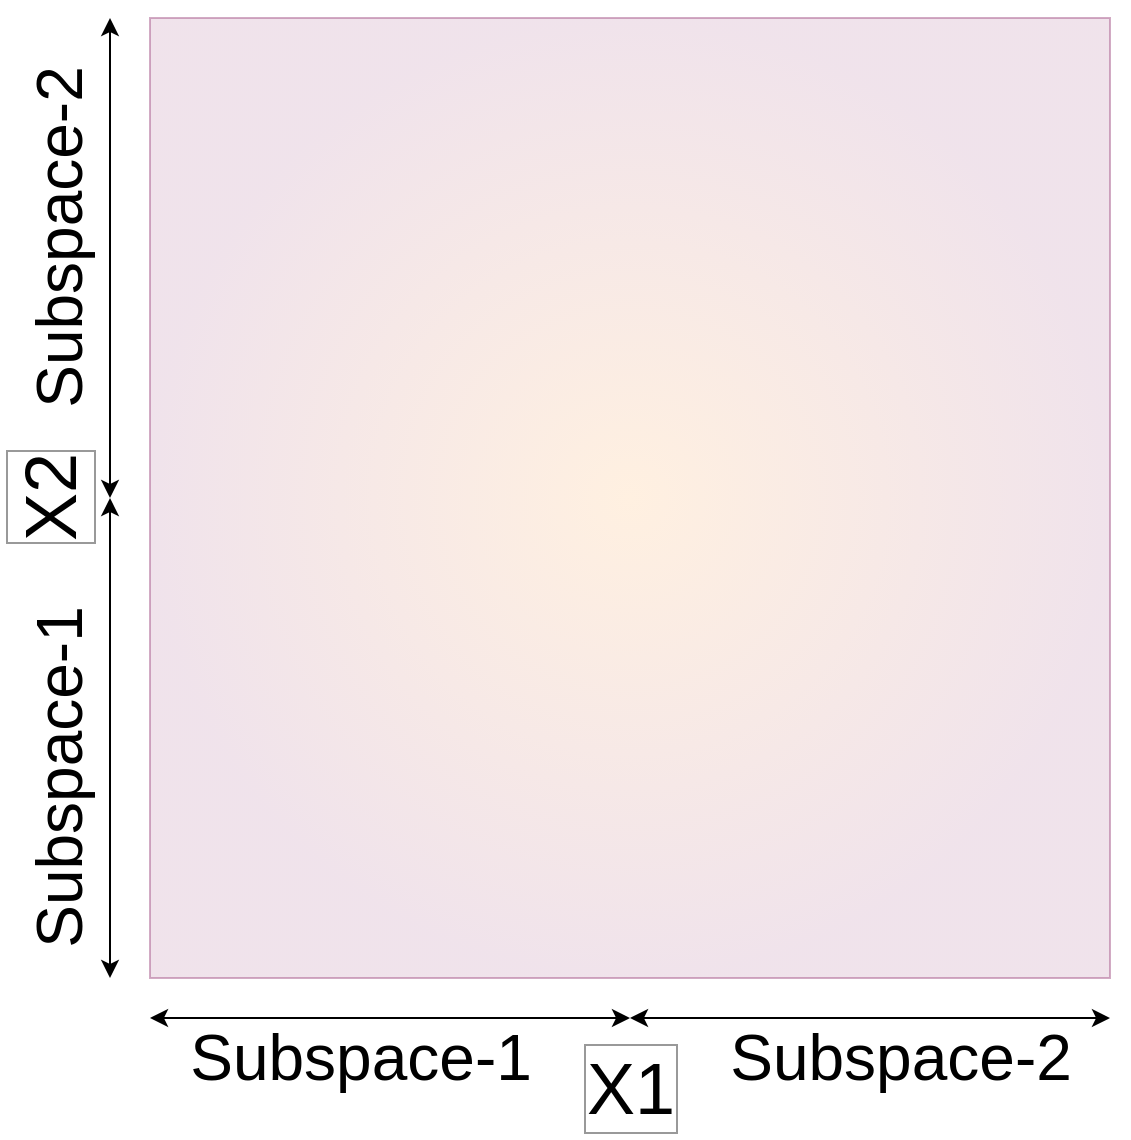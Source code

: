 <mxfile version="18.0.6" type="device" pages="7"><diagram id="ElnYHEI3mxM1vTTUpZhZ" name="Page-1"><mxGraphModel dx="1422" dy="878" grid="1" gridSize="10" guides="1" tooltips="1" connect="1" arrows="1" fold="1" page="1" pageScale="1" pageWidth="1169" pageHeight="827" math="0" shadow="0"><root><mxCell id="0"/><mxCell id="1" parent="0"/><mxCell id="AfuKtb81hfzeMKFYEJdh-1" value="" style="whiteSpace=wrap;html=1;aspect=fixed;fillColor=#ffe6cc;strokeColor=#B5739D;gradientColor=#E6D0DE;gradientDirection=radial;opacity=60;" parent="1" vertex="1"><mxGeometry x="320" y="120" width="480" height="480" as="geometry"/></mxCell><mxCell id="2DIjokHKBsW9UEJM3Tef-3" value="" style="endArrow=classic;startArrow=classic;html=1;rounded=0;fontSize=30;" parent="1" edge="1"><mxGeometry width="50" height="50" relative="1" as="geometry"><mxPoint x="300" y="120" as="sourcePoint"/><mxPoint x="300" y="360" as="targetPoint"/><Array as="points"/></mxGeometry></mxCell><mxCell id="2DIjokHKBsW9UEJM3Tef-4" value="" style="endArrow=classic;startArrow=classic;html=1;rounded=0;fontSize=30;" parent="1" edge="1"><mxGeometry width="50" height="50" relative="1" as="geometry"><mxPoint x="560" y="620" as="sourcePoint"/><mxPoint x="800" y="620" as="targetPoint"/><Array as="points"/></mxGeometry></mxCell><mxCell id="2DIjokHKBsW9UEJM3Tef-11" value="" style="endArrow=classic;startArrow=classic;html=1;rounded=0;fontSize=30;" parent="1" edge="1"><mxGeometry width="50" height="50" relative="1" as="geometry"><mxPoint x="300.0" y="360" as="sourcePoint"/><mxPoint x="300.0" y="600" as="targetPoint"/><Array as="points"/></mxGeometry></mxCell><mxCell id="2DIjokHKBsW9UEJM3Tef-12" value="" style="endArrow=classic;startArrow=classic;html=1;rounded=0;fontSize=30;" parent="1" edge="1"><mxGeometry width="50" height="50" relative="1" as="geometry"><mxPoint x="320" y="620" as="sourcePoint"/><mxPoint x="560" y="620" as="targetPoint"/><Array as="points"/></mxGeometry></mxCell><mxCell id="9VZF-QIj2ImUr0pt8Zn2-1" value="&lt;font style=&quot;font-size: 36px;&quot;&gt;X1&lt;/font&gt;" style="text;html=1;align=center;verticalAlign=middle;resizable=0;points=[];autosize=1;strokeColor=none;fillColor=none;fontSize=36;labelBorderColor=#999999;" vertex="1" parent="1"><mxGeometry x="530" y="630" width="60" height="50" as="geometry"/></mxCell><mxCell id="9VZF-QIj2ImUr0pt8Zn2-2" value="&lt;font style=&quot;font-size: 36px;&quot;&gt;X2&lt;/font&gt;" style="text;html=1;align=center;verticalAlign=middle;resizable=0;points=[];autosize=1;strokeColor=none;fillColor=none;rotation=270;fontSize=36;labelBackgroundColor=none;labelBorderColor=#999999;" vertex="1" parent="1"><mxGeometry x="240" y="335" width="60" height="50" as="geometry"/></mxCell><mxCell id="9VZF-QIj2ImUr0pt8Zn2-3" value="&lt;font style=&quot;font-size: 32px;&quot;&gt;Subspace-1&lt;/font&gt;" style="text;html=1;align=center;verticalAlign=middle;resizable=0;points=[];autosize=1;strokeColor=none;fillColor=none;fontSize=32;" vertex="1" parent="1"><mxGeometry x="330" y="620" width="190" height="40" as="geometry"/></mxCell><mxCell id="9VZF-QIj2ImUr0pt8Zn2-4" value="&lt;font style=&quot;font-size: 32px;&quot;&gt;Subspace-2&lt;/font&gt;" style="text;html=1;align=center;verticalAlign=middle;resizable=0;points=[];autosize=1;strokeColor=none;fillColor=none;fontSize=32;" vertex="1" parent="1"><mxGeometry x="600" y="620" width="190" height="40" as="geometry"/></mxCell><mxCell id="9VZF-QIj2ImUr0pt8Zn2-5" value="&lt;font style=&quot;font-size: 32px;&quot;&gt;Subspace-1&lt;/font&gt;" style="text;html=1;align=center;verticalAlign=middle;resizable=0;points=[];autosize=1;strokeColor=none;fillColor=none;fontSize=32;rotation=270;" vertex="1" parent="1"><mxGeometry x="180" y="480" width="190" height="40" as="geometry"/></mxCell><mxCell id="9VZF-QIj2ImUr0pt8Zn2-6" value="&lt;font style=&quot;font-size: 32px;&quot;&gt;Subspace-2&lt;/font&gt;" style="text;html=1;align=center;verticalAlign=middle;resizable=0;points=[];autosize=1;strokeColor=none;fillColor=none;fontSize=32;rotation=270;" vertex="1" parent="1"><mxGeometry x="180" y="210" width="190" height="40" as="geometry"/></mxCell></root></mxGraphModel></diagram><diagram id="sUQi1taEgjPFNK0h6j1f" name="Page-2"><mxGraphModel dx="1422" dy="878" grid="1" gridSize="10" guides="1" tooltips="1" connect="1" arrows="1" fold="1" page="1" pageScale="1" pageWidth="1169" pageHeight="827" math="0" shadow="0"><root><mxCell id="0"/><mxCell id="1" parent="0"/><mxCell id="tvGDMoRa_d8bLBgEKpin-1" value="" style="whiteSpace=wrap;html=1;aspect=fixed;fillColor=#f8cecc;strokeColor=#b85450;" parent="1" vertex="1"><mxGeometry x="320" y="360" width="240" height="240" as="geometry"/></mxCell><mxCell id="tvGDMoRa_d8bLBgEKpin-5" value="" style="whiteSpace=wrap;html=1;aspect=fixed;fillColor=#e1d5e7;strokeColor=#9673a6;" parent="1" vertex="1"><mxGeometry x="560" y="360" width="240" height="240" as="geometry"/></mxCell><mxCell id="tvGDMoRa_d8bLBgEKpin-6" value="" style="whiteSpace=wrap;html=1;aspect=fixed;fillColor=#d5e8d4;strokeColor=#82b366;" parent="1" vertex="1"><mxGeometry x="560" y="120" width="240" height="240" as="geometry"/></mxCell><mxCell id="tvGDMoRa_d8bLBgEKpin-7" value="" style="whiteSpace=wrap;html=1;aspect=fixed;fillColor=#dae8fc;strokeColor=#6c8ebf;" parent="1" vertex="1"><mxGeometry x="320" y="120" width="240" height="240" as="geometry"/></mxCell><mxCell id="XM6fPLBKi4hhbEWTSIRA-3" value="" style="endArrow=classic;startArrow=classic;html=1;rounded=0;fontSize=30;" parent="1" edge="1"><mxGeometry width="50" height="50" relative="1" as="geometry"><mxPoint x="300" y="120" as="sourcePoint"/><mxPoint x="300" y="360" as="targetPoint"/><Array as="points"/></mxGeometry></mxCell><mxCell id="XM6fPLBKi4hhbEWTSIRA-4" value="" style="endArrow=classic;startArrow=classic;html=1;rounded=0;fontSize=30;" parent="1" edge="1"><mxGeometry width="50" height="50" relative="1" as="geometry"><mxPoint x="560" y="620" as="sourcePoint"/><mxPoint x="800.0" y="620" as="targetPoint"/><Array as="points"/></mxGeometry></mxCell><mxCell id="XM6fPLBKi4hhbEWTSIRA-5" value="" style="endArrow=classic;startArrow=classic;html=1;rounded=0;fontSize=30;" parent="1" edge="1"><mxGeometry width="50" height="50" relative="1" as="geometry"><mxPoint x="300" y="360" as="sourcePoint"/><mxPoint x="300" y="600" as="targetPoint"/><Array as="points"/></mxGeometry></mxCell><mxCell id="XM6fPLBKi4hhbEWTSIRA-6" value="" style="endArrow=classic;startArrow=classic;html=1;rounded=0;fontSize=30;" parent="1" edge="1"><mxGeometry width="50" height="50" relative="1" as="geometry"><mxPoint x="320" y="620" as="sourcePoint"/><mxPoint x="560" y="620" as="targetPoint"/><Array as="points"/></mxGeometry></mxCell><mxCell id="negLbvEZMnfSb0t35b9x-1" value="&lt;font style=&quot;font-size: 32px;&quot;&gt;HS1&lt;/font&gt;" style="text;html=1;align=center;verticalAlign=middle;resizable=0;points=[];autosize=1;strokeColor=#b85450;fillColor=#f8cecc;fontSize=32;" parent="1" vertex="1"><mxGeometry x="380" y="490" width="80" height="40" as="geometry"/></mxCell><mxCell id="negLbvEZMnfSb0t35b9x-2" value="&lt;font style=&quot;font-size: 32px;&quot;&gt;HS2&lt;/font&gt;" style="text;html=1;align=center;verticalAlign=middle;resizable=0;points=[];autosize=1;strokeColor=#36393d;fillColor=#cce5ff;fontSize=32;" parent="1" vertex="1"><mxGeometry x="390" y="190" width="80" height="40" as="geometry"/></mxCell><mxCell id="negLbvEZMnfSb0t35b9x-3" value="&lt;font style=&quot;font-size: 32px;&quot;&gt;HS3&lt;/font&gt;" style="text;html=1;align=center;verticalAlign=middle;resizable=0;points=[];autosize=1;strokeColor=#9673a6;fillColor=#e1d5e7;fontSize=32;" parent="1" vertex="1"><mxGeometry x="650" y="490" width="80" height="40" as="geometry"/></mxCell><mxCell id="negLbvEZMnfSb0t35b9x-4" value="&lt;font style=&quot;font-size: 32px;&quot;&gt;HS4&lt;/font&gt;" style="text;html=1;align=center;verticalAlign=middle;resizable=0;points=[];autosize=1;strokeColor=#82b366;fillColor=#d5e8d4;fontSize=32;" parent="1" vertex="1"><mxGeometry x="650" y="190" width="80" height="40" as="geometry"/></mxCell><mxCell id="pWA8dsPiMyt-LvqGtSSJ-1" value="&lt;font style=&quot;font-size: 36px;&quot;&gt;X1&lt;/font&gt;" style="text;html=1;align=center;verticalAlign=middle;resizable=0;points=[];autosize=1;strokeColor=none;fillColor=none;fontSize=36;labelBorderColor=#999999;" vertex="1" parent="1"><mxGeometry x="530" y="630" width="60" height="50" as="geometry"/></mxCell><mxCell id="pWA8dsPiMyt-LvqGtSSJ-2" value="&lt;font style=&quot;font-size: 36px;&quot;&gt;X2&lt;/font&gt;" style="text;html=1;align=center;verticalAlign=middle;resizable=0;points=[];autosize=1;strokeColor=none;fillColor=none;rotation=270;fontSize=36;labelBackgroundColor=none;labelBorderColor=#999999;" vertex="1" parent="1"><mxGeometry x="240" y="335" width="60" height="50" as="geometry"/></mxCell><mxCell id="pWA8dsPiMyt-LvqGtSSJ-3" value="&lt;font style=&quot;font-size: 32px;&quot;&gt;Subspace-1&lt;/font&gt;" style="text;html=1;align=center;verticalAlign=middle;resizable=0;points=[];autosize=1;strokeColor=none;fillColor=none;fontSize=32;" vertex="1" parent="1"><mxGeometry x="330" y="620" width="190" height="40" as="geometry"/></mxCell><mxCell id="pWA8dsPiMyt-LvqGtSSJ-4" value="&lt;font style=&quot;font-size: 32px;&quot;&gt;Subspace-2&lt;/font&gt;" style="text;html=1;align=center;verticalAlign=middle;resizable=0;points=[];autosize=1;strokeColor=none;fillColor=none;fontSize=32;" vertex="1" parent="1"><mxGeometry x="600" y="620" width="190" height="40" as="geometry"/></mxCell><mxCell id="pWA8dsPiMyt-LvqGtSSJ-5" value="&lt;font style=&quot;font-size: 32px;&quot;&gt;Subspace-1&lt;/font&gt;" style="text;html=1;align=center;verticalAlign=middle;resizable=0;points=[];autosize=1;strokeColor=none;fillColor=none;fontSize=32;rotation=270;" vertex="1" parent="1"><mxGeometry x="180" y="480" width="190" height="40" as="geometry"/></mxCell><mxCell id="pWA8dsPiMyt-LvqGtSSJ-6" value="&lt;font style=&quot;font-size: 32px;&quot;&gt;Subspace-2&lt;/font&gt;" style="text;html=1;align=center;verticalAlign=middle;resizable=0;points=[];autosize=1;strokeColor=none;fillColor=none;fontSize=32;rotation=270;" vertex="1" parent="1"><mxGeometry x="180" y="210" width="190" height="40" as="geometry"/></mxCell></root></mxGraphModel></diagram><diagram id="O8rXvlXYL6Re5aSRyNkj" name="Page-3"><mxGraphModel dx="1422" dy="878" grid="1" gridSize="10" guides="1" tooltips="1" connect="1" arrows="1" fold="1" page="1" pageScale="1" pageWidth="1169" pageHeight="827" math="0" shadow="0"><root><mxCell id="0"/><mxCell id="1" parent="0"/><mxCell id="vTLWq0g12XaLExTCIFe9-1" value="" style="whiteSpace=wrap;html=1;aspect=fixed;fillColor=#f8cecc;strokeColor=#b85450;" parent="1" vertex="1"><mxGeometry x="320" y="360" width="240" height="240" as="geometry"/></mxCell><mxCell id="vTLWq0g12XaLExTCIFe9-2" value="" style="whiteSpace=wrap;html=1;aspect=fixed;fillColor=#e1d5e7;strokeColor=#9673a6;" parent="1" vertex="1"><mxGeometry x="560" y="360" width="240" height="240" as="geometry"/></mxCell><mxCell id="vTLWq0g12XaLExTCIFe9-3" value="" style="whiteSpace=wrap;html=1;aspect=fixed;fillColor=#d5e8d4;strokeColor=#82b366;" parent="1" vertex="1"><mxGeometry x="560" y="120" width="240" height="240" as="geometry"/></mxCell><mxCell id="vTLWq0g12XaLExTCIFe9-4" value="" style="whiteSpace=wrap;html=1;aspect=fixed;fillColor=#dae8fc;strokeColor=#6c8ebf;" parent="1" vertex="1"><mxGeometry x="320" y="120" width="240" height="240" as="geometry"/></mxCell><mxCell id="vTLWq0g12XaLExTCIFe9-7" value="" style="endArrow=classic;startArrow=classic;html=1;rounded=0;fontSize=30;" parent="1" edge="1"><mxGeometry width="50" height="50" relative="1" as="geometry"><mxPoint x="300" y="120" as="sourcePoint"/><mxPoint x="300" y="360" as="targetPoint"/><Array as="points"/></mxGeometry></mxCell><mxCell id="vTLWq0g12XaLExTCIFe9-8" value="" style="endArrow=classic;startArrow=classic;html=1;rounded=0;fontSize=30;" parent="1" edge="1"><mxGeometry width="50" height="50" relative="1" as="geometry"><mxPoint x="560" y="620" as="sourcePoint"/><mxPoint x="800.0" y="620" as="targetPoint"/><Array as="points"/></mxGeometry></mxCell><mxCell id="vTLWq0g12XaLExTCIFe9-9" value="" style="endArrow=classic;startArrow=classic;html=1;rounded=0;fontSize=30;" parent="1" edge="1"><mxGeometry width="50" height="50" relative="1" as="geometry"><mxPoint x="300" y="360" as="sourcePoint"/><mxPoint x="300" y="600" as="targetPoint"/><Array as="points"/></mxGeometry></mxCell><mxCell id="vTLWq0g12XaLExTCIFe9-10" value="" style="endArrow=classic;startArrow=classic;html=1;rounded=0;fontSize=30;" parent="1" edge="1"><mxGeometry width="50" height="50" relative="1" as="geometry"><mxPoint x="320" y="620" as="sourcePoint"/><mxPoint x="560" y="620" as="targetPoint"/><Array as="points"/></mxGeometry></mxCell><mxCell id="vTLWq0g12XaLExTCIFe9-15" value="" style="ellipse;whiteSpace=wrap;html=1;aspect=fixed;fontSize=18;fillColor=#fa6800;fontColor=#000000;strokeColor=#C73500;" parent="1" vertex="1"><mxGeometry x="480" y="410" width="20" height="20" as="geometry"/></mxCell><mxCell id="JeIKyPTKNUX3Re0qPLsU-1" value="&lt;font style=&quot;font-size: 36px;&quot;&gt;X1&lt;/font&gt;" style="text;html=1;align=center;verticalAlign=middle;resizable=0;points=[];autosize=1;strokeColor=none;fillColor=none;fontSize=36;labelBorderColor=#999999;" vertex="1" parent="1"><mxGeometry x="530" y="630" width="60" height="50" as="geometry"/></mxCell><mxCell id="JeIKyPTKNUX3Re0qPLsU-2" value="&lt;font style=&quot;font-size: 36px;&quot;&gt;X2&lt;/font&gt;" style="text;html=1;align=center;verticalAlign=middle;resizable=0;points=[];autosize=1;strokeColor=none;fillColor=none;rotation=270;fontSize=36;labelBackgroundColor=none;labelBorderColor=#999999;" vertex="1" parent="1"><mxGeometry x="240" y="335" width="60" height="50" as="geometry"/></mxCell><mxCell id="JeIKyPTKNUX3Re0qPLsU-3" value="&lt;font style=&quot;font-size: 32px;&quot;&gt;Subspace-1&lt;/font&gt;" style="text;html=1;align=center;verticalAlign=middle;resizable=0;points=[];autosize=1;strokeColor=none;fillColor=none;fontSize=32;" vertex="1" parent="1"><mxGeometry x="330" y="620" width="190" height="40" as="geometry"/></mxCell><mxCell id="JeIKyPTKNUX3Re0qPLsU-4" value="&lt;font style=&quot;font-size: 32px;&quot;&gt;Subspace-2&lt;/font&gt;" style="text;html=1;align=center;verticalAlign=middle;resizable=0;points=[];autosize=1;strokeColor=none;fillColor=none;fontSize=32;" vertex="1" parent="1"><mxGeometry x="600" y="620" width="190" height="40" as="geometry"/></mxCell><mxCell id="JeIKyPTKNUX3Re0qPLsU-5" value="&lt;font style=&quot;font-size: 32px;&quot;&gt;Subspace-1&lt;/font&gt;" style="text;html=1;align=center;verticalAlign=middle;resizable=0;points=[];autosize=1;strokeColor=none;fillColor=none;fontSize=32;rotation=270;" vertex="1" parent="1"><mxGeometry x="180" y="480" width="190" height="40" as="geometry"/></mxCell><mxCell id="JeIKyPTKNUX3Re0qPLsU-6" value="&lt;font style=&quot;font-size: 32px;&quot;&gt;Subspace-2&lt;/font&gt;" style="text;html=1;align=center;verticalAlign=middle;resizable=0;points=[];autosize=1;strokeColor=none;fillColor=none;fontSize=32;rotation=270;" vertex="1" parent="1"><mxGeometry x="180" y="210" width="190" height="40" as="geometry"/></mxCell><mxCell id="GL9nJ6NZv_59mzZIu3yF-1" value="&lt;font style=&quot;font-size: 32px;&quot;&gt;HS1&lt;/font&gt;" style="text;html=1;align=center;verticalAlign=middle;resizable=0;points=[];autosize=1;strokeColor=#b85450;fillColor=#f8cecc;fontSize=32;" vertex="1" parent="1"><mxGeometry x="380" y="490" width="80" height="40" as="geometry"/></mxCell><mxCell id="GL9nJ6NZv_59mzZIu3yF-2" value="&lt;font style=&quot;font-size: 32px;&quot;&gt;HS2&lt;/font&gt;" style="text;html=1;align=center;verticalAlign=middle;resizable=0;points=[];autosize=1;strokeColor=#36393d;fillColor=#cce5ff;fontSize=32;" vertex="1" parent="1"><mxGeometry x="390" y="190" width="80" height="40" as="geometry"/></mxCell><mxCell id="GL9nJ6NZv_59mzZIu3yF-3" value="&lt;font style=&quot;font-size: 32px;&quot;&gt;HS3&lt;/font&gt;" style="text;html=1;align=center;verticalAlign=middle;resizable=0;points=[];autosize=1;strokeColor=#9673a6;fillColor=#e1d5e7;fontSize=32;" vertex="1" parent="1"><mxGeometry x="650" y="490" width="80" height="40" as="geometry"/></mxCell><mxCell id="GL9nJ6NZv_59mzZIu3yF-4" value="&lt;font style=&quot;font-size: 32px;&quot;&gt;HS4&lt;/font&gt;" style="text;html=1;align=center;verticalAlign=middle;resizable=0;points=[];autosize=1;strokeColor=#82b366;fillColor=#d5e8d4;fontSize=32;" vertex="1" parent="1"><mxGeometry x="650" y="190" width="80" height="40" as="geometry"/></mxCell></root></mxGraphModel></diagram><diagram id="b6Umawn3lmsM6R0josmm" name="Page-4"><mxGraphModel dx="1422" dy="878" grid="1" gridSize="10" guides="1" tooltips="1" connect="1" arrows="1" fold="1" page="1" pageScale="1" pageWidth="1169" pageHeight="827" math="0" shadow="0"><root><mxCell id="0"/><mxCell id="1" parent="0"/><mxCell id="8k6ksX52Wn0HaSlS7NCO-1" value="" style="whiteSpace=wrap;html=1;aspect=fixed;fillColor=#f8cecc;strokeColor=#b85450;" parent="1" vertex="1"><mxGeometry x="320" y="360" width="240" height="240" as="geometry"/></mxCell><mxCell id="8k6ksX52Wn0HaSlS7NCO-2" value="" style="whiteSpace=wrap;html=1;aspect=fixed;fillColor=#e1d5e7;strokeColor=#9673a6;" parent="1" vertex="1"><mxGeometry x="560" y="360" width="240" height="240" as="geometry"/></mxCell><mxCell id="8k6ksX52Wn0HaSlS7NCO-3" value="" style="whiteSpace=wrap;html=1;aspect=fixed;fillColor=#d5e8d4;strokeColor=#82b366;" parent="1" vertex="1"><mxGeometry x="560" y="120" width="240" height="240" as="geometry"/></mxCell><mxCell id="8k6ksX52Wn0HaSlS7NCO-4" value="" style="whiteSpace=wrap;html=1;aspect=fixed;fillColor=#dae8fc;strokeColor=#6c8ebf;" parent="1" vertex="1"><mxGeometry x="320" y="120" width="240" height="240" as="geometry"/></mxCell><mxCell id="8k6ksX52Wn0HaSlS7NCO-7" value="" style="endArrow=classic;startArrow=classic;html=1;rounded=0;fontSize=30;" parent="1" edge="1"><mxGeometry width="50" height="50" relative="1" as="geometry"><mxPoint x="300" y="120" as="sourcePoint"/><mxPoint x="300" y="360" as="targetPoint"/><Array as="points"/></mxGeometry></mxCell><mxCell id="8k6ksX52Wn0HaSlS7NCO-8" value="" style="endArrow=classic;startArrow=classic;html=1;rounded=0;fontSize=30;" parent="1" edge="1"><mxGeometry width="50" height="50" relative="1" as="geometry"><mxPoint x="560" y="620" as="sourcePoint"/><mxPoint x="800.0" y="620" as="targetPoint"/><Array as="points"/></mxGeometry></mxCell><mxCell id="8k6ksX52Wn0HaSlS7NCO-9" value="" style="endArrow=classic;startArrow=classic;html=1;rounded=0;fontSize=30;" parent="1" edge="1"><mxGeometry width="50" height="50" relative="1" as="geometry"><mxPoint x="300" y="360" as="sourcePoint"/><mxPoint x="300" y="600" as="targetPoint"/><Array as="points"/></mxGeometry></mxCell><mxCell id="8k6ksX52Wn0HaSlS7NCO-10" value="" style="endArrow=classic;startArrow=classic;html=1;rounded=0;fontSize=30;" parent="1" edge="1"><mxGeometry width="50" height="50" relative="1" as="geometry"><mxPoint x="320" y="620" as="sourcePoint"/><mxPoint x="560" y="620" as="targetPoint"/><Array as="points"/></mxGeometry></mxCell><mxCell id="8k6ksX52Wn0HaSlS7NCO-15" value="" style="ellipse;whiteSpace=wrap;html=1;aspect=fixed;fontSize=18;fillColor=#fa6800;fontColor=#000000;strokeColor=#C73500;" parent="1" vertex="1"><mxGeometry x="480" y="410" width="20" height="20" as="geometry"/></mxCell><mxCell id="8k6ksX52Wn0HaSlS7NCO-16" value="" style="ellipse;whiteSpace=wrap;html=1;aspect=fixed;fontSize=18;fillColor=#f0a30a;fontColor=#000000;strokeColor=#BD7000;" parent="1" vertex="1"><mxGeometry x="585" y="370" width="20" height="20" as="geometry"/></mxCell><mxCell id="YZmVvcAnGnjxjG5A6Dj2-1" value="&lt;font style=&quot;font-size: 36px;&quot;&gt;X1&lt;/font&gt;" style="text;html=1;align=center;verticalAlign=middle;resizable=0;points=[];autosize=1;strokeColor=none;fillColor=none;fontSize=36;labelBorderColor=#999999;" vertex="1" parent="1"><mxGeometry x="530" y="630" width="60" height="50" as="geometry"/></mxCell><mxCell id="YZmVvcAnGnjxjG5A6Dj2-2" value="&lt;font style=&quot;font-size: 36px;&quot;&gt;X2&lt;/font&gt;" style="text;html=1;align=center;verticalAlign=middle;resizable=0;points=[];autosize=1;strokeColor=none;fillColor=none;rotation=270;fontSize=36;labelBackgroundColor=none;labelBorderColor=#999999;" vertex="1" parent="1"><mxGeometry x="240" y="335" width="60" height="50" as="geometry"/></mxCell><mxCell id="YZmVvcAnGnjxjG5A6Dj2-3" value="&lt;font style=&quot;font-size: 32px;&quot;&gt;Subspace-1&lt;/font&gt;" style="text;html=1;align=center;verticalAlign=middle;resizable=0;points=[];autosize=1;strokeColor=none;fillColor=none;fontSize=32;" vertex="1" parent="1"><mxGeometry x="330" y="620" width="190" height="40" as="geometry"/></mxCell><mxCell id="YZmVvcAnGnjxjG5A6Dj2-4" value="&lt;font style=&quot;font-size: 32px;&quot;&gt;Subspace-2&lt;/font&gt;" style="text;html=1;align=center;verticalAlign=middle;resizable=0;points=[];autosize=1;strokeColor=none;fillColor=none;fontSize=32;" vertex="1" parent="1"><mxGeometry x="600" y="620" width="190" height="40" as="geometry"/></mxCell><mxCell id="YZmVvcAnGnjxjG5A6Dj2-5" value="&lt;font style=&quot;font-size: 32px;&quot;&gt;Subspace-1&lt;/font&gt;" style="text;html=1;align=center;verticalAlign=middle;resizable=0;points=[];autosize=1;strokeColor=none;fillColor=none;fontSize=32;rotation=270;" vertex="1" parent="1"><mxGeometry x="180" y="480" width="190" height="40" as="geometry"/></mxCell><mxCell id="YZmVvcAnGnjxjG5A6Dj2-6" value="&lt;font style=&quot;font-size: 32px;&quot;&gt;Subspace-2&lt;/font&gt;" style="text;html=1;align=center;verticalAlign=middle;resizable=0;points=[];autosize=1;strokeColor=none;fillColor=none;fontSize=32;rotation=270;" vertex="1" parent="1"><mxGeometry x="180" y="210" width="190" height="40" as="geometry"/></mxCell><mxCell id="UyX8H6g3U9CVt3m8x-L4-1" value="&lt;font style=&quot;font-size: 32px;&quot;&gt;HS1&lt;/font&gt;" style="text;html=1;align=center;verticalAlign=middle;resizable=0;points=[];autosize=1;strokeColor=#b85450;fillColor=#f8cecc;fontSize=32;" vertex="1" parent="1"><mxGeometry x="380" y="490" width="80" height="40" as="geometry"/></mxCell><mxCell id="UyX8H6g3U9CVt3m8x-L4-2" value="&lt;font style=&quot;font-size: 32px;&quot;&gt;HS2&lt;/font&gt;" style="text;html=1;align=center;verticalAlign=middle;resizable=0;points=[];autosize=1;strokeColor=#36393d;fillColor=#cce5ff;fontSize=32;" vertex="1" parent="1"><mxGeometry x="390" y="190" width="80" height="40" as="geometry"/></mxCell><mxCell id="UyX8H6g3U9CVt3m8x-L4-3" value="&lt;font style=&quot;font-size: 32px;&quot;&gt;HS3&lt;/font&gt;" style="text;html=1;align=center;verticalAlign=middle;resizable=0;points=[];autosize=1;strokeColor=#9673a6;fillColor=#e1d5e7;fontSize=32;" vertex="1" parent="1"><mxGeometry x="650" y="490" width="80" height="40" as="geometry"/></mxCell><mxCell id="UyX8H6g3U9CVt3m8x-L4-4" value="&lt;font style=&quot;font-size: 32px;&quot;&gt;HS4&lt;/font&gt;" style="text;html=1;align=center;verticalAlign=middle;resizable=0;points=[];autosize=1;strokeColor=#82b366;fillColor=#d5e8d4;fontSize=32;" vertex="1" parent="1"><mxGeometry x="650" y="190" width="80" height="40" as="geometry"/></mxCell></root></mxGraphModel></diagram><diagram name="Page-4-1" id="h9-1anKpIBwFyiSqEiPj"><mxGraphModel dx="1422" dy="878" grid="1" gridSize="10" guides="1" tooltips="1" connect="1" arrows="1" fold="1" page="1" pageScale="1" pageWidth="1169" pageHeight="827" math="0" shadow="0"><root><mxCell id="YgynpMrSNOo2MmpRCGaD-0"/><mxCell id="YgynpMrSNOo2MmpRCGaD-1" parent="YgynpMrSNOo2MmpRCGaD-0"/><mxCell id="YgynpMrSNOo2MmpRCGaD-2" value="" style="whiteSpace=wrap;html=1;aspect=fixed;fillColor=#f8cecc;strokeColor=#b85450;" parent="YgynpMrSNOo2MmpRCGaD-1" vertex="1"><mxGeometry x="320" y="360" width="240" height="240" as="geometry"/></mxCell><mxCell id="YgynpMrSNOo2MmpRCGaD-3" value="" style="whiteSpace=wrap;html=1;aspect=fixed;fillColor=#e1d5e7;strokeColor=#9673a6;" parent="YgynpMrSNOo2MmpRCGaD-1" vertex="1"><mxGeometry x="570" y="360" width="240" height="240" as="geometry"/></mxCell><mxCell id="YgynpMrSNOo2MmpRCGaD-4" value="" style="whiteSpace=wrap;html=1;aspect=fixed;fillColor=#d5e8d4;strokeColor=#82b366;" parent="YgynpMrSNOo2MmpRCGaD-1" vertex="1"><mxGeometry x="570" y="120" width="240" height="240" as="geometry"/></mxCell><mxCell id="YgynpMrSNOo2MmpRCGaD-5" value="" style="whiteSpace=wrap;html=1;aspect=fixed;fillColor=#dae8fc;strokeColor=#6c8ebf;" parent="YgynpMrSNOo2MmpRCGaD-1" vertex="1"><mxGeometry x="320" y="120" width="240" height="240" as="geometry"/></mxCell><mxCell id="YgynpMrSNOo2MmpRCGaD-8" value="" style="endArrow=classic;startArrow=classic;html=1;rounded=0;fontSize=30;" parent="YgynpMrSNOo2MmpRCGaD-1" edge="1"><mxGeometry width="50" height="50" relative="1" as="geometry"><mxPoint x="300" y="120" as="sourcePoint"/><mxPoint x="300" y="360" as="targetPoint"/><Array as="points"/></mxGeometry></mxCell><mxCell id="YgynpMrSNOo2MmpRCGaD-9" value="" style="endArrow=classic;startArrow=classic;html=1;rounded=0;fontSize=30;" parent="YgynpMrSNOo2MmpRCGaD-1" edge="1"><mxGeometry width="50" height="50" relative="1" as="geometry"><mxPoint x="570" y="620" as="sourcePoint"/><mxPoint x="810.0" y="620" as="targetPoint"/><Array as="points"/></mxGeometry></mxCell><mxCell id="YgynpMrSNOo2MmpRCGaD-10" value="" style="endArrow=classic;startArrow=classic;html=1;rounded=0;fontSize=30;" parent="YgynpMrSNOo2MmpRCGaD-1" edge="1"><mxGeometry width="50" height="50" relative="1" as="geometry"><mxPoint x="300" y="360" as="sourcePoint"/><mxPoint x="300" y="600" as="targetPoint"/><Array as="points"/></mxGeometry></mxCell><mxCell id="YgynpMrSNOo2MmpRCGaD-11" value="" style="endArrow=classic;startArrow=classic;html=1;rounded=0;fontSize=30;" parent="YgynpMrSNOo2MmpRCGaD-1" edge="1"><mxGeometry width="50" height="50" relative="1" as="geometry"><mxPoint x="320" y="620" as="sourcePoint"/><mxPoint x="560" y="620" as="targetPoint"/><Array as="points"/></mxGeometry></mxCell><mxCell id="YgynpMrSNOo2MmpRCGaD-16" value="" style="ellipse;whiteSpace=wrap;html=1;aspect=fixed;fontSize=18;fillColor=#fa6800;fontColor=#000000;strokeColor=#C73500;" parent="YgynpMrSNOo2MmpRCGaD-1" vertex="1"><mxGeometry x="480" y="410" width="20" height="20" as="geometry"/></mxCell><mxCell id="YgynpMrSNOo2MmpRCGaD-17" value="" style="ellipse;whiteSpace=wrap;html=1;aspect=fixed;fontSize=18;fillColor=#f0a30a;fontColor=#000000;strokeColor=#BD7000;" parent="YgynpMrSNOo2MmpRCGaD-1" vertex="1"><mxGeometry x="585" y="370" width="20" height="20" as="geometry"/></mxCell><mxCell id="ukgvrQzZj60zChGEahmg-6" value="&lt;font style=&quot;font-size: 36px;&quot;&gt;X1&lt;/font&gt;" style="text;html=1;align=center;verticalAlign=middle;resizable=0;points=[];autosize=1;strokeColor=none;fillColor=none;fontSize=36;labelBorderColor=#999999;" vertex="1" parent="YgynpMrSNOo2MmpRCGaD-1"><mxGeometry x="535" y="630" width="60" height="50" as="geometry"/></mxCell><mxCell id="ukgvrQzZj60zChGEahmg-7" value="&lt;font style=&quot;font-size: 36px;&quot;&gt;X2&lt;/font&gt;" style="text;html=1;align=center;verticalAlign=middle;resizable=0;points=[];autosize=1;strokeColor=none;fillColor=none;rotation=270;fontSize=36;labelBackgroundColor=none;labelBorderColor=#999999;" vertex="1" parent="YgynpMrSNOo2MmpRCGaD-1"><mxGeometry x="245" y="335" width="60" height="50" as="geometry"/></mxCell><mxCell id="ukgvrQzZj60zChGEahmg-8" value="&lt;font style=&quot;font-size: 32px;&quot;&gt;Subspace-1&lt;/font&gt;" style="text;html=1;align=center;verticalAlign=middle;resizable=0;points=[];autosize=1;strokeColor=none;fillColor=none;fontSize=32;" vertex="1" parent="YgynpMrSNOo2MmpRCGaD-1"><mxGeometry x="335" y="620" width="190" height="40" as="geometry"/></mxCell><mxCell id="ukgvrQzZj60zChGEahmg-9" value="&lt;font style=&quot;font-size: 32px;&quot;&gt;Subspace-2&lt;/font&gt;" style="text;html=1;align=center;verticalAlign=middle;resizable=0;points=[];autosize=1;strokeColor=none;fillColor=none;fontSize=32;" vertex="1" parent="YgynpMrSNOo2MmpRCGaD-1"><mxGeometry x="605" y="620" width="190" height="40" as="geometry"/></mxCell><mxCell id="ukgvrQzZj60zChGEahmg-10" value="&lt;font style=&quot;font-size: 32px;&quot;&gt;Subspace-1&lt;/font&gt;" style="text;html=1;align=center;verticalAlign=middle;resizable=0;points=[];autosize=1;strokeColor=none;fillColor=none;fontSize=32;rotation=270;" vertex="1" parent="YgynpMrSNOo2MmpRCGaD-1"><mxGeometry x="185" y="480" width="190" height="40" as="geometry"/></mxCell><mxCell id="ukgvrQzZj60zChGEahmg-11" value="&lt;font style=&quot;font-size: 32px;&quot;&gt;Subspace-2&lt;/font&gt;" style="text;html=1;align=center;verticalAlign=middle;resizable=0;points=[];autosize=1;strokeColor=none;fillColor=none;fontSize=32;rotation=270;" vertex="1" parent="YgynpMrSNOo2MmpRCGaD-1"><mxGeometry x="185" y="210" width="190" height="40" as="geometry"/></mxCell><mxCell id="Vn74SUlAUAFxPsNtimjm-0" value="&lt;font style=&quot;font-size: 32px;&quot;&gt;HS1&lt;/font&gt;" style="text;html=1;align=center;verticalAlign=middle;resizable=0;points=[];autosize=1;strokeColor=#b85450;fillColor=#f8cecc;fontSize=32;" vertex="1" parent="YgynpMrSNOo2MmpRCGaD-1"><mxGeometry x="380" y="490" width="80" height="40" as="geometry"/></mxCell><mxCell id="Vn74SUlAUAFxPsNtimjm-1" value="&lt;font style=&quot;font-size: 32px;&quot;&gt;HS2&lt;/font&gt;" style="text;html=1;align=center;verticalAlign=middle;resizable=0;points=[];autosize=1;strokeColor=#36393d;fillColor=#cce5ff;fontSize=32;" vertex="1" parent="YgynpMrSNOo2MmpRCGaD-1"><mxGeometry x="390" y="190" width="80" height="40" as="geometry"/></mxCell><mxCell id="Vn74SUlAUAFxPsNtimjm-2" value="&lt;font style=&quot;font-size: 32px;&quot;&gt;HS3&lt;/font&gt;" style="text;html=1;align=center;verticalAlign=middle;resizable=0;points=[];autosize=1;strokeColor=#9673a6;fillColor=#e1d5e7;fontSize=32;" vertex="1" parent="YgynpMrSNOo2MmpRCGaD-1"><mxGeometry x="660" y="490" width="80" height="40" as="geometry"/></mxCell><mxCell id="Vn74SUlAUAFxPsNtimjm-3" value="&lt;font style=&quot;font-size: 32px;&quot;&gt;HS4&lt;/font&gt;" style="text;html=1;align=center;verticalAlign=middle;resizable=0;points=[];autosize=1;strokeColor=#82b366;fillColor=#d5e8d4;fontSize=32;" vertex="1" parent="YgynpMrSNOo2MmpRCGaD-1"><mxGeometry x="660" y="190" width="80" height="40" as="geometry"/></mxCell></root></mxGraphModel></diagram><diagram id="oUDJQQlySxCPHGT7xHRh" name="Page-5"><mxGraphModel dx="1422" dy="878" grid="1" gridSize="10" guides="1" tooltips="1" connect="1" arrows="1" fold="1" page="1" pageScale="1" pageWidth="1169" pageHeight="827" math="0" shadow="0"><root><mxCell id="0"/><mxCell id="1" parent="0"/><mxCell id="zfGyDqQLoP85mWfw-mJ6-1" value="" style="whiteSpace=wrap;html=1;aspect=fixed;fillColor=#f8cecc;strokeColor=#b85450;" parent="1" vertex="1"><mxGeometry x="320" y="360" width="240" height="240" as="geometry"/></mxCell><mxCell id="zfGyDqQLoP85mWfw-mJ6-2" value="" style="whiteSpace=wrap;html=1;aspect=fixed;fillColor=#e1d5e7;strokeColor=#9673a6;" parent="1" vertex="1"><mxGeometry x="570" y="360" width="240" height="240" as="geometry"/></mxCell><mxCell id="zfGyDqQLoP85mWfw-mJ6-3" value="" style="whiteSpace=wrap;html=1;aspect=fixed;fillColor=#d5e8d4;strokeColor=#82b366;" parent="1" vertex="1"><mxGeometry x="570" y="120" width="240" height="240" as="geometry"/></mxCell><mxCell id="zfGyDqQLoP85mWfw-mJ6-4" value="" style="whiteSpace=wrap;html=1;aspect=fixed;fillColor=#dae8fc;strokeColor=#6c8ebf;" parent="1" vertex="1"><mxGeometry x="320" y="120" width="240" height="240" as="geometry"/></mxCell><mxCell id="zfGyDqQLoP85mWfw-mJ6-7" value="" style="endArrow=classic;startArrow=classic;html=1;rounded=0;fontSize=30;" parent="1" edge="1"><mxGeometry width="50" height="50" relative="1" as="geometry"><mxPoint x="300" y="120" as="sourcePoint"/><mxPoint x="300" y="360" as="targetPoint"/><Array as="points"/></mxGeometry></mxCell><mxCell id="zfGyDqQLoP85mWfw-mJ6-8" value="" style="endArrow=classic;startArrow=classic;html=1;rounded=0;fontSize=30;" parent="1" edge="1"><mxGeometry width="50" height="50" relative="1" as="geometry"><mxPoint x="570" y="620" as="sourcePoint"/><mxPoint x="810.0" y="620" as="targetPoint"/><Array as="points"/></mxGeometry></mxCell><mxCell id="zfGyDqQLoP85mWfw-mJ6-9" value="" style="endArrow=classic;startArrow=classic;html=1;rounded=0;fontSize=30;" parent="1" edge="1"><mxGeometry width="50" height="50" relative="1" as="geometry"><mxPoint x="300" y="360" as="sourcePoint"/><mxPoint x="300" y="600" as="targetPoint"/><Array as="points"/></mxGeometry></mxCell><mxCell id="zfGyDqQLoP85mWfw-mJ6-10" value="" style="endArrow=classic;startArrow=classic;html=1;rounded=0;fontSize=30;" parent="1" edge="1"><mxGeometry width="50" height="50" relative="1" as="geometry"><mxPoint x="320" y="620" as="sourcePoint"/><mxPoint x="560" y="620" as="targetPoint"/><Array as="points"/></mxGeometry></mxCell><mxCell id="zfGyDqQLoP85mWfw-mJ6-15" value="" style="ellipse;whiteSpace=wrap;html=1;aspect=fixed;fontSize=18;fillColor=#fa6800;fontColor=#000000;strokeColor=#C73500;" parent="1" vertex="1"><mxGeometry x="480" y="410" width="20" height="20" as="geometry"/></mxCell><mxCell id="zfGyDqQLoP85mWfw-mJ6-16" value="" style="ellipse;whiteSpace=wrap;html=1;aspect=fixed;fontSize=18;fillColor=#f0a30a;fontColor=#000000;strokeColor=#BD7000;" parent="1" vertex="1"><mxGeometry x="595" y="370" width="20" height="20" as="geometry"/></mxCell><mxCell id="zfGyDqQLoP85mWfw-mJ6-18" value="" style="ellipse;whiteSpace=wrap;html=1;aspect=fixed;fontSize=18;fillColor=#e3c800;fontColor=#000000;strokeColor=#B09500;" parent="1" vertex="1"><mxGeometry x="510" y="480" width="20" height="20" as="geometry"/></mxCell><mxCell id="F-XXjpR5FzhRDubAKh-j-1" value="" style="ellipse;whiteSpace=wrap;html=1;aspect=fixed;fontSize=18;fillColor=#f0a30a;fontColor=#000000;strokeColor=#BD7000;" parent="1" vertex="1"><mxGeometry x="595" y="370" width="20" height="20" as="geometry"/></mxCell><mxCell id="F-XXjpR5FzhRDubAKh-j-2" value="" style="ellipse;whiteSpace=wrap;html=1;aspect=fixed;fontSize=18;fillColor=#76608a;fontColor=#ffffff;strokeColor=#432D57;" parent="1" vertex="1"><mxGeometry x="640" y="320" width="20" height="20" as="geometry"/></mxCell><mxCell id="Ax6xdldVFrBGy3D9CLx_-1" value="&lt;font style=&quot;font-size: 36px;&quot;&gt;X1&lt;/font&gt;" style="text;html=1;align=center;verticalAlign=middle;resizable=0;points=[];autosize=1;strokeColor=none;fillColor=none;fontSize=36;labelBorderColor=#999999;" vertex="1" parent="1"><mxGeometry x="530" y="630" width="60" height="50" as="geometry"/></mxCell><mxCell id="Ax6xdldVFrBGy3D9CLx_-2" value="&lt;font style=&quot;font-size: 36px;&quot;&gt;X2&lt;/font&gt;" style="text;html=1;align=center;verticalAlign=middle;resizable=0;points=[];autosize=1;strokeColor=none;fillColor=none;rotation=270;fontSize=36;labelBackgroundColor=none;labelBorderColor=#999999;" vertex="1" parent="1"><mxGeometry x="240" y="335" width="60" height="50" as="geometry"/></mxCell><mxCell id="Ax6xdldVFrBGy3D9CLx_-3" value="&lt;font style=&quot;font-size: 32px;&quot;&gt;Subspace-1&lt;/font&gt;" style="text;html=1;align=center;verticalAlign=middle;resizable=0;points=[];autosize=1;strokeColor=none;fillColor=none;fontSize=32;" vertex="1" parent="1"><mxGeometry x="330" y="620" width="190" height="40" as="geometry"/></mxCell><mxCell id="Ax6xdldVFrBGy3D9CLx_-4" value="&lt;font style=&quot;font-size: 32px;&quot;&gt;Subspace-2&lt;/font&gt;" style="text;html=1;align=center;verticalAlign=middle;resizable=0;points=[];autosize=1;strokeColor=none;fillColor=none;fontSize=32;" vertex="1" parent="1"><mxGeometry x="600" y="620" width="190" height="40" as="geometry"/></mxCell><mxCell id="Ax6xdldVFrBGy3D9CLx_-5" value="&lt;font style=&quot;font-size: 32px;&quot;&gt;Subspace-1&lt;/font&gt;" style="text;html=1;align=center;verticalAlign=middle;resizable=0;points=[];autosize=1;strokeColor=none;fillColor=none;fontSize=32;rotation=270;" vertex="1" parent="1"><mxGeometry x="180" y="480" width="190" height="40" as="geometry"/></mxCell><mxCell id="Ax6xdldVFrBGy3D9CLx_-6" value="&lt;font style=&quot;font-size: 32px;&quot;&gt;Subspace-2&lt;/font&gt;" style="text;html=1;align=center;verticalAlign=middle;resizable=0;points=[];autosize=1;strokeColor=none;fillColor=none;fontSize=32;rotation=270;" vertex="1" parent="1"><mxGeometry x="180" y="210" width="190" height="40" as="geometry"/></mxCell><mxCell id="VHsYNN1DJnPIZXM56QBb-1" value="&lt;font style=&quot;font-size: 32px;&quot;&gt;HS1&lt;/font&gt;" style="text;html=1;align=center;verticalAlign=middle;resizable=0;points=[];autosize=1;strokeColor=#b85450;fillColor=#f8cecc;fontSize=32;" vertex="1" parent="1"><mxGeometry x="380" y="490" width="80" height="40" as="geometry"/></mxCell><mxCell id="VHsYNN1DJnPIZXM56QBb-2" value="&lt;font style=&quot;font-size: 32px;&quot;&gt;HS2&lt;/font&gt;" style="text;html=1;align=center;verticalAlign=middle;resizable=0;points=[];autosize=1;strokeColor=#36393d;fillColor=#cce5ff;fontSize=32;" vertex="1" parent="1"><mxGeometry x="390" y="190" width="80" height="40" as="geometry"/></mxCell><mxCell id="RXvbmusNyr3r70RDzzfY-1" value="&lt;font style=&quot;font-size: 32px;&quot;&gt;HS3&lt;/font&gt;" style="text;html=1;align=center;verticalAlign=middle;resizable=0;points=[];autosize=1;strokeColor=#9673a6;fillColor=#e1d5e7;fontSize=32;" vertex="1" parent="1"><mxGeometry x="660" y="490" width="80" height="40" as="geometry"/></mxCell><mxCell id="RXvbmusNyr3r70RDzzfY-2" value="&lt;font style=&quot;font-size: 32px;&quot;&gt;HS4&lt;/font&gt;" style="text;html=1;align=center;verticalAlign=middle;resizable=0;points=[];autosize=1;strokeColor=#82b366;fillColor=#d5e8d4;fontSize=32;" vertex="1" parent="1"><mxGeometry x="660" y="190" width="80" height="40" as="geometry"/></mxCell></root></mxGraphModel></diagram><diagram id="_TOEnS3k9zP19rk9xL0F" name="Page-5-1"><mxGraphModel dx="1422" dy="878" grid="1" gridSize="10" guides="1" tooltips="1" connect="1" arrows="1" fold="1" page="1" pageScale="1" pageWidth="1169" pageHeight="827" math="0" shadow="0"><root><mxCell id="0"/><mxCell id="1" parent="0"/><mxCell id="CnRqoBqBIsFnplEJvYiE-1" value="" style="whiteSpace=wrap;html=1;aspect=fixed;fillColor=#f8cecc;strokeColor=#b85450;" parent="1" vertex="1"><mxGeometry x="320" y="360" width="240" height="240" as="geometry"/></mxCell><mxCell id="CnRqoBqBIsFnplEJvYiE-2" value="" style="whiteSpace=wrap;html=1;aspect=fixed;fillColor=#e1d5e7;strokeColor=#9673a6;" parent="1" vertex="1"><mxGeometry x="570" y="360" width="240" height="240" as="geometry"/></mxCell><mxCell id="CnRqoBqBIsFnplEJvYiE-3" value="" style="whiteSpace=wrap;html=1;aspect=fixed;fillColor=#d5e8d4;strokeColor=#82b366;" parent="1" vertex="1"><mxGeometry x="570" y="110" width="240" height="240" as="geometry"/></mxCell><mxCell id="CnRqoBqBIsFnplEJvYiE-4" value="" style="whiteSpace=wrap;html=1;aspect=fixed;fillColor=#dae8fc;strokeColor=#6c8ebf;" parent="1" vertex="1"><mxGeometry x="320" y="120" width="240" height="240" as="geometry"/></mxCell><mxCell id="CnRqoBqBIsFnplEJvYiE-7" value="" style="endArrow=classic;startArrow=classic;html=1;rounded=0;fontSize=30;" parent="1" edge="1"><mxGeometry width="50" height="50" relative="1" as="geometry"><mxPoint x="300" y="120" as="sourcePoint"/><mxPoint x="300" y="360" as="targetPoint"/><Array as="points"/></mxGeometry></mxCell><mxCell id="CnRqoBqBIsFnplEJvYiE-8" value="" style="endArrow=classic;startArrow=classic;html=1;rounded=0;fontSize=30;" parent="1" edge="1"><mxGeometry width="50" height="50" relative="1" as="geometry"><mxPoint x="570" y="620" as="sourcePoint"/><mxPoint x="810.0" y="620" as="targetPoint"/><Array as="points"/></mxGeometry></mxCell><mxCell id="CnRqoBqBIsFnplEJvYiE-9" value="" style="endArrow=classic;startArrow=classic;html=1;rounded=0;fontSize=30;" parent="1" edge="1"><mxGeometry width="50" height="50" relative="1" as="geometry"><mxPoint x="300" y="360" as="sourcePoint"/><mxPoint x="300" y="600" as="targetPoint"/><Array as="points"/></mxGeometry></mxCell><mxCell id="CnRqoBqBIsFnplEJvYiE-10" value="" style="endArrow=classic;startArrow=classic;html=1;rounded=0;fontSize=30;" parent="1" edge="1"><mxGeometry width="50" height="50" relative="1" as="geometry"><mxPoint x="320" y="620" as="sourcePoint"/><mxPoint x="560" y="620" as="targetPoint"/><Array as="points"/></mxGeometry></mxCell><mxCell id="CnRqoBqBIsFnplEJvYiE-15" value="" style="ellipse;whiteSpace=wrap;html=1;aspect=fixed;fontSize=18;fillColor=#fa6800;fontColor=#000000;strokeColor=#C73500;" parent="1" vertex="1"><mxGeometry x="480" y="410" width="20" height="20" as="geometry"/></mxCell><mxCell id="CnRqoBqBIsFnplEJvYiE-16" value="" style="ellipse;whiteSpace=wrap;html=1;aspect=fixed;fontSize=18;fillColor=#f0a30a;fontColor=#000000;strokeColor=#BD7000;" parent="1" vertex="1"><mxGeometry x="595" y="370" width="20" height="20" as="geometry"/></mxCell><mxCell id="CnRqoBqBIsFnplEJvYiE-18" value="" style="ellipse;whiteSpace=wrap;html=1;aspect=fixed;fontSize=18;fillColor=#e3c800;fontColor=#000000;strokeColor=#B09500;" parent="1" vertex="1"><mxGeometry x="510" y="480" width="20" height="20" as="geometry"/></mxCell><mxCell id="EvIMYiemVSRUeTMKCFER-1" value="" style="ellipse;whiteSpace=wrap;html=1;aspect=fixed;fontSize=18;fillColor=#76608a;fontColor=#ffffff;strokeColor=#432D57;" parent="1" vertex="1"><mxGeometry x="640" y="310" width="20" height="20" as="geometry"/></mxCell><mxCell id="K4u_0JkNVeatbezD2rlz-1" value="&lt;font style=&quot;font-size: 36px;&quot;&gt;X1&lt;/font&gt;" style="text;html=1;align=center;verticalAlign=middle;resizable=0;points=[];autosize=1;strokeColor=none;fillColor=none;fontSize=36;labelBorderColor=#999999;" vertex="1" parent="1"><mxGeometry x="530" y="630" width="60" height="50" as="geometry"/></mxCell><mxCell id="K4u_0JkNVeatbezD2rlz-2" value="&lt;font style=&quot;font-size: 36px;&quot;&gt;X2&lt;/font&gt;" style="text;html=1;align=center;verticalAlign=middle;resizable=0;points=[];autosize=1;strokeColor=none;fillColor=none;rotation=270;fontSize=36;labelBackgroundColor=none;labelBorderColor=#999999;" vertex="1" parent="1"><mxGeometry x="240" y="335" width="60" height="50" as="geometry"/></mxCell><mxCell id="K4u_0JkNVeatbezD2rlz-3" value="&lt;font style=&quot;font-size: 32px;&quot;&gt;Subspace-1&lt;/font&gt;" style="text;html=1;align=center;verticalAlign=middle;resizable=0;points=[];autosize=1;strokeColor=none;fillColor=none;fontSize=32;" vertex="1" parent="1"><mxGeometry x="330" y="620" width="190" height="40" as="geometry"/></mxCell><mxCell id="K4u_0JkNVeatbezD2rlz-4" value="&lt;font style=&quot;font-size: 32px;&quot;&gt;Subspace-2&lt;/font&gt;" style="text;html=1;align=center;verticalAlign=middle;resizable=0;points=[];autosize=1;strokeColor=none;fillColor=none;fontSize=32;" vertex="1" parent="1"><mxGeometry x="600" y="620" width="190" height="40" as="geometry"/></mxCell><mxCell id="K4u_0JkNVeatbezD2rlz-5" value="&lt;font style=&quot;font-size: 32px;&quot;&gt;Subspace-1&lt;/font&gt;" style="text;html=1;align=center;verticalAlign=middle;resizable=0;points=[];autosize=1;strokeColor=none;fillColor=none;fontSize=32;rotation=270;" vertex="1" parent="1"><mxGeometry x="180" y="480" width="190" height="40" as="geometry"/></mxCell><mxCell id="K4u_0JkNVeatbezD2rlz-6" value="&lt;font style=&quot;font-size: 32px;&quot;&gt;Subspace-2&lt;/font&gt;" style="text;html=1;align=center;verticalAlign=middle;resizable=0;points=[];autosize=1;strokeColor=none;fillColor=none;fontSize=32;rotation=270;" vertex="1" parent="1"><mxGeometry x="180" y="210" width="190" height="40" as="geometry"/></mxCell><mxCell id="HbtNL1-qwdGbeTLDSvUR-1" value="&lt;font style=&quot;font-size: 32px;&quot;&gt;HS1&lt;/font&gt;" style="text;html=1;align=center;verticalAlign=middle;resizable=0;points=[];autosize=1;strokeColor=#b85450;fillColor=#f8cecc;fontSize=32;" vertex="1" parent="1"><mxGeometry x="380" y="490" width="80" height="40" as="geometry"/></mxCell><mxCell id="HbtNL1-qwdGbeTLDSvUR-2" value="&lt;font style=&quot;font-size: 32px;&quot;&gt;HS2&lt;/font&gt;" style="text;html=1;align=center;verticalAlign=middle;resizable=0;points=[];autosize=1;strokeColor=#36393d;fillColor=#cce5ff;fontSize=32;" vertex="1" parent="1"><mxGeometry x="390" y="190" width="80" height="40" as="geometry"/></mxCell><mxCell id="NyOsdrYhtoFkfSgbloJf-1" value="&lt;font style=&quot;font-size: 32px;&quot;&gt;HS3&lt;/font&gt;" style="text;html=1;align=center;verticalAlign=middle;resizable=0;points=[];autosize=1;strokeColor=#9673a6;fillColor=#e1d5e7;fontSize=32;" vertex="1" parent="1"><mxGeometry x="660" y="490" width="80" height="40" as="geometry"/></mxCell><mxCell id="NyOsdrYhtoFkfSgbloJf-2" value="&lt;font style=&quot;font-size: 32px;&quot;&gt;HS4&lt;/font&gt;" style="text;html=1;align=center;verticalAlign=middle;resizable=0;points=[];autosize=1;strokeColor=#82b366;fillColor=#d5e8d4;fontSize=32;" vertex="1" parent="1"><mxGeometry x="660" y="180" width="80" height="40" as="geometry"/></mxCell></root></mxGraphModel></diagram></mxfile>